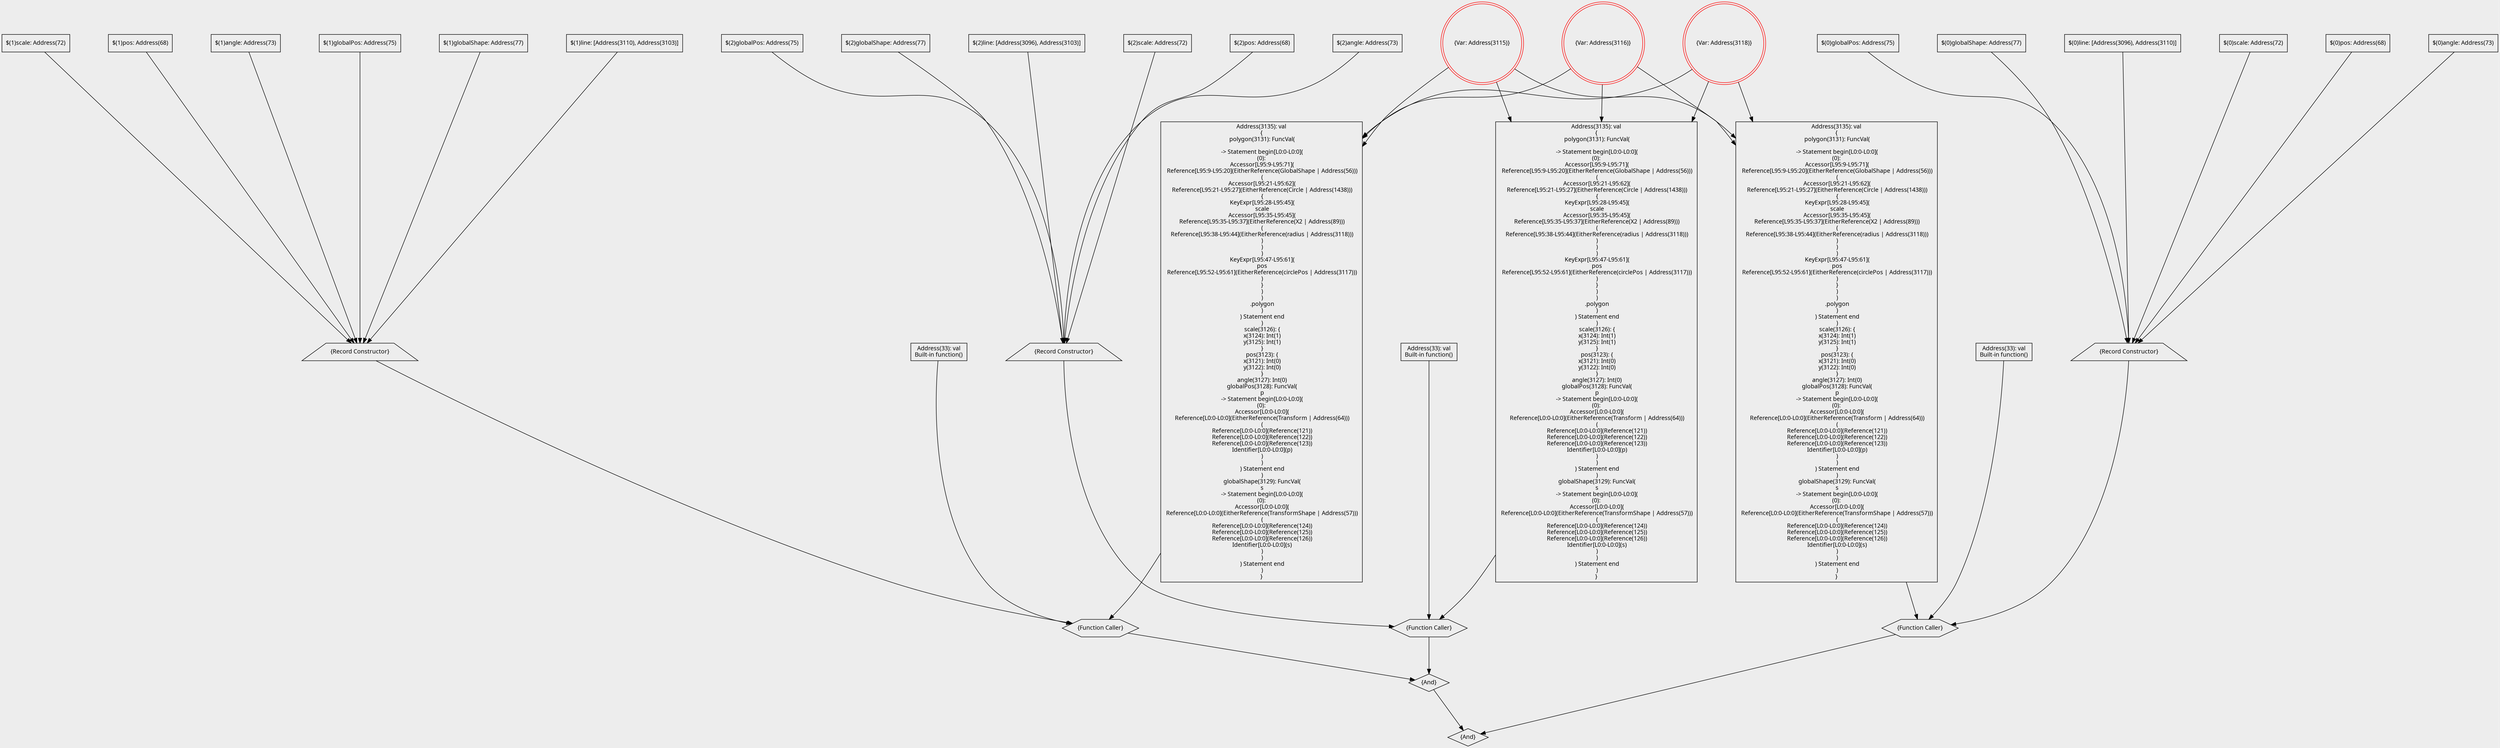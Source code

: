 digraph constraint_flow_graph {
  graph [
    charset = "UTF-8",
    bgcolor = "#EDEDED",
    rankdir = TB,
    nodesep = 1.1,
    ranksep = 1.05
  ];

  node [
    shape = record,
    fontname = "Migu 1M",
    fontsize = 12,
  ];

  node1 [shape = diamond, label = "{And}"];
  node2 [shape = diamond, label = "{And}"];
  node3 [label = "{Address(33): val\n
Built-in function()\n
}"];
  node4 [shape = hexagon, label = "{Function Caller}"];
  node5 [shape = trapezium, label = "{Record Constructor}"];
  node6 [label = "{$(2)scale: Address(72)}"];
  node7 [label = "{$(2)pos: Address(68)}"];
  node8 [label = "{$(2)angle: Address(73)}"];
  node9 [label = "{$(2)globalPos: Address(75)}"];
  node10 [label = "{$(2)globalShape: Address(77)}"];
  node11 [label = "{$(2)line: [Address(3096), Address(3103)]}"];
  node12 [label = "{Address(3135): val\n
\{\n
    polygon(3131): FuncVal(\n
        \n
        -\>        Statement begin[L0:0-L0:0](\n
        (0): \n
            Accessor[L95:9-L95:71](\n
                Reference[L95:9-L95:20](EitherReference(GlobalShape \| Address(56)))\n
                (\n
                Accessor[L95:21-L95:62](\n
                    Reference[L95:21-L95:27](EitherReference(Circle \| Address(1438)))\n
                    \{\n
                    KeyExpr[L95:28-L95:45](\n
                        scale\n
                        Accessor[L95:35-L95:45](\n
                            Reference[L95:35-L95:37](EitherReference(X2 \| Address(89)))\n
                            (\n
                            Reference[L95:38-L95:44](EitherReference(radius \| Address(3118)))\n
                            )\n
                        )\n
                    )\n
                    KeyExpr[L95:47-L95:61](\n
                        pos\n
                        Reference[L95:52-L95:61](EitherReference(circlePos \| Address(3117)))\n
                    )\n
                    \}\n
                )\n
                )\n
                .polygon\n
            )\n
        ) Statement end\n
    )\n
    scale(3126): \{\n
        x(3124): Int(1)\n
        y(3125): Int(1)\n
    \}\n
    pos(3123): \{\n
        x(3121): Int(0)\n
        y(3122): Int(0)\n
    \}\n
    angle(3127): Int(0)\n
    globalPos(3128): FuncVal(\n
        p\n
        -\>        Statement begin[L0:0-L0:0](\n
        (0): \n
            Accessor[L0:0-L0:0](\n
                Reference[L0:0-L0:0](EitherReference(Transform \| Address(64)))\n
                (\n
                Reference[L0:0-L0:0](Reference(121))\n
                Reference[L0:0-L0:0](Reference(122))\n
                Reference[L0:0-L0:0](Reference(123))\n
                Identifier[L0:0-L0:0](p)\n
                )\n
            )\n
        ) Statement end\n
    )\n
    globalShape(3129): FuncVal(\n
        s\n
        -\>        Statement begin[L0:0-L0:0](\n
        (0): \n
            Accessor[L0:0-L0:0](\n
                Reference[L0:0-L0:0](EitherReference(TransformShape \| Address(57)))\n
                (\n
                Reference[L0:0-L0:0](Reference(124))\n
                Reference[L0:0-L0:0](Reference(125))\n
                Reference[L0:0-L0:0](Reference(126))\n
                Identifier[L0:0-L0:0](s)\n
                )\n
            )\n
        ) Statement end\n
    )\n
\}\n
}"];
  node13 [label = "{Address(33): val\n
Built-in function()\n
}"];
  node14 [shape = hexagon, label = "{Function Caller}"];
  node15 [shape = trapezium, label = "{Record Constructor}"];
  node16 [label = "{$(1)scale: Address(72)}"];
  node17 [label = "{$(1)pos: Address(68)}"];
  node18 [label = "{$(1)angle: Address(73)}"];
  node19 [label = "{$(1)globalPos: Address(75)}"];
  node20 [label = "{$(1)globalShape: Address(77)}"];
  node21 [label = "{$(1)line: [Address(3110), Address(3103)]}"];
  node22 [label = "{Address(3135): val\n
\{\n
    polygon(3131): FuncVal(\n
        \n
        -\>        Statement begin[L0:0-L0:0](\n
        (0): \n
            Accessor[L95:9-L95:71](\n
                Reference[L95:9-L95:20](EitherReference(GlobalShape \| Address(56)))\n
                (\n
                Accessor[L95:21-L95:62](\n
                    Reference[L95:21-L95:27](EitherReference(Circle \| Address(1438)))\n
                    \{\n
                    KeyExpr[L95:28-L95:45](\n
                        scale\n
                        Accessor[L95:35-L95:45](\n
                            Reference[L95:35-L95:37](EitherReference(X2 \| Address(89)))\n
                            (\n
                            Reference[L95:38-L95:44](EitherReference(radius \| Address(3118)))\n
                            )\n
                        )\n
                    )\n
                    KeyExpr[L95:47-L95:61](\n
                        pos\n
                        Reference[L95:52-L95:61](EitherReference(circlePos \| Address(3117)))\n
                    )\n
                    \}\n
                )\n
                )\n
                .polygon\n
            )\n
        ) Statement end\n
    )\n
    scale(3126): \{\n
        x(3124): Int(1)\n
        y(3125): Int(1)\n
    \}\n
    pos(3123): \{\n
        x(3121): Int(0)\n
        y(3122): Int(0)\n
    \}\n
    angle(3127): Int(0)\n
    globalPos(3128): FuncVal(\n
        p\n
        -\>        Statement begin[L0:0-L0:0](\n
        (0): \n
            Accessor[L0:0-L0:0](\n
                Reference[L0:0-L0:0](EitherReference(Transform \| Address(64)))\n
                (\n
                Reference[L0:0-L0:0](Reference(121))\n
                Reference[L0:0-L0:0](Reference(122))\n
                Reference[L0:0-L0:0](Reference(123))\n
                Identifier[L0:0-L0:0](p)\n
                )\n
            )\n
        ) Statement end\n
    )\n
    globalShape(3129): FuncVal(\n
        s\n
        -\>        Statement begin[L0:0-L0:0](\n
        (0): \n
            Accessor[L0:0-L0:0](\n
                Reference[L0:0-L0:0](EitherReference(TransformShape \| Address(57)))\n
                (\n
                Reference[L0:0-L0:0](Reference(124))\n
                Reference[L0:0-L0:0](Reference(125))\n
                Reference[L0:0-L0:0](Reference(126))\n
                Identifier[L0:0-L0:0](s)\n
                )\n
            )\n
        ) Statement end\n
    )\n
\}\n
}"];
  node23 [label = "{Address(33): val\n
Built-in function()\n
}"];
  node24 [shape = hexagon, label = "{Function Caller}"];
  node25 [shape = trapezium, label = "{Record Constructor}"];
  node26 [label = "{$(0)scale: Address(72)}"];
  node27 [label = "{$(0)pos: Address(68)}"];
  node28 [label = "{$(0)angle: Address(73)}"];
  node29 [label = "{$(0)globalPos: Address(75)}"];
  node30 [label = "{$(0)globalShape: Address(77)}"];
  node31 [label = "{$(0)line: [Address(3096), Address(3110)]}"];
  node32 [label = "{Address(3135): val\n
\{\n
    polygon(3131): FuncVal(\n
        \n
        -\>        Statement begin[L0:0-L0:0](\n
        (0): \n
            Accessor[L95:9-L95:71](\n
                Reference[L95:9-L95:20](EitherReference(GlobalShape \| Address(56)))\n
                (\n
                Accessor[L95:21-L95:62](\n
                    Reference[L95:21-L95:27](EitherReference(Circle \| Address(1438)))\n
                    \{\n
                    KeyExpr[L95:28-L95:45](\n
                        scale\n
                        Accessor[L95:35-L95:45](\n
                            Reference[L95:35-L95:37](EitherReference(X2 \| Address(89)))\n
                            (\n
                            Reference[L95:38-L95:44](EitherReference(radius \| Address(3118)))\n
                            )\n
                        )\n
                    )\n
                    KeyExpr[L95:47-L95:61](\n
                        pos\n
                        Reference[L95:52-L95:61](EitherReference(circlePos \| Address(3117)))\n
                    )\n
                    \}\n
                )\n
                )\n
                .polygon\n
            )\n
        ) Statement end\n
    )\n
    scale(3126): \{\n
        x(3124): Int(1)\n
        y(3125): Int(1)\n
    \}\n
    pos(3123): \{\n
        x(3121): Int(0)\n
        y(3122): Int(0)\n
    \}\n
    angle(3127): Int(0)\n
    globalPos(3128): FuncVal(\n
        p\n
        -\>        Statement begin[L0:0-L0:0](\n
        (0): \n
            Accessor[L0:0-L0:0](\n
                Reference[L0:0-L0:0](EitherReference(Transform \| Address(64)))\n
                (\n
                Reference[L0:0-L0:0](Reference(121))\n
                Reference[L0:0-L0:0](Reference(122))\n
                Reference[L0:0-L0:0](Reference(123))\n
                Identifier[L0:0-L0:0](p)\n
                )\n
            )\n
        ) Statement end\n
    )\n
    globalShape(3129): FuncVal(\n
        s\n
        -\>        Statement begin[L0:0-L0:0](\n
        (0): \n
            Accessor[L0:0-L0:0](\n
                Reference[L0:0-L0:0](EitherReference(TransformShape \| Address(57)))\n
                (\n
                Reference[L0:0-L0:0](Reference(124))\n
                Reference[L0:0-L0:0](Reference(125))\n
                Reference[L0:0-L0:0](Reference(126))\n
                Identifier[L0:0-L0:0](s)\n
                )\n
            )\n
        ) Statement end\n
    )\n
\}\n
}"];
  node33 [shape = doublecircle, color = "#FF0000", label = "{Var: Address(3118)}"];
  node34 [shape = doublecircle, color = "#FF0000", label = "{Var: Address(3115)}"];
  node35 [shape = doublecircle, color = "#FF0000", label = "{Var: Address(3116)}"];

  node2 -> node1;
  node3 -> node4;
  node4 -> node2;
  node5 -> node4;
  node6 -> node5;
  node7 -> node5;
  node8 -> node5;
  node9 -> node5;
  node10 -> node5;
  node11 -> node5;
  node12 -> node4;
  node13 -> node14;
  node14 -> node2;
  node15 -> node14;
  node16 -> node15;
  node17 -> node15;
  node18 -> node15;
  node19 -> node15;
  node20 -> node15;
  node21 -> node15;
  node22 -> node14;
  node23 -> node24;
  node24 -> node1;
  node25 -> node24;
  node26 -> node25;
  node27 -> node25;
  node28 -> node25;
  node29 -> node25;
  node30 -> node25;
  node31 -> node25;
  node32 -> node24;
  node33 -> node12;
  node33 -> node22;
  node33 -> node32;
  node34 -> node12;
  node34 -> node22;
  node34 -> node32;
  node35 -> node12;
  node35 -> node22;
  node35 -> node32;
}

